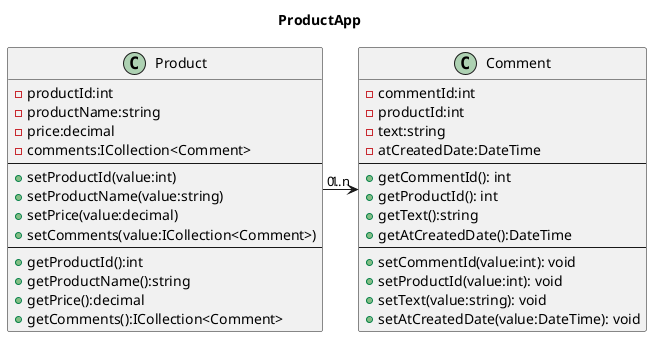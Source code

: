 @startuml Model
title ProductApp

class Product{
    -productId:int
    -productName:string
    -price:decimal
    -comments:ICollection<Comment>
    --
    +setProductId(value:int)
    +setProductName(value:string)
    +setPrice(value:decimal)
    +setComments(value:ICollection<Comment>)
    --
    +getProductId():int
    +getProductName():string
    +getPrice():decimal
    +getComments():ICollection<Comment>
}

class Comment{
    -commentId:int
    -productId:int
    -text:string
    -atCreatedDate:DateTime
    --
    +getCommentId(): int
    +getProductId(): int
    +getText():string
    +getAtCreatedDate():DateTime
    --
    +setCommentId(value:int): void
    +setProductId(value:int): void
    +setText(value:string): void
    +setAtCreatedDate(value:DateTime): void
}

Product "1" -> "0..n" Comment 
@enduml
